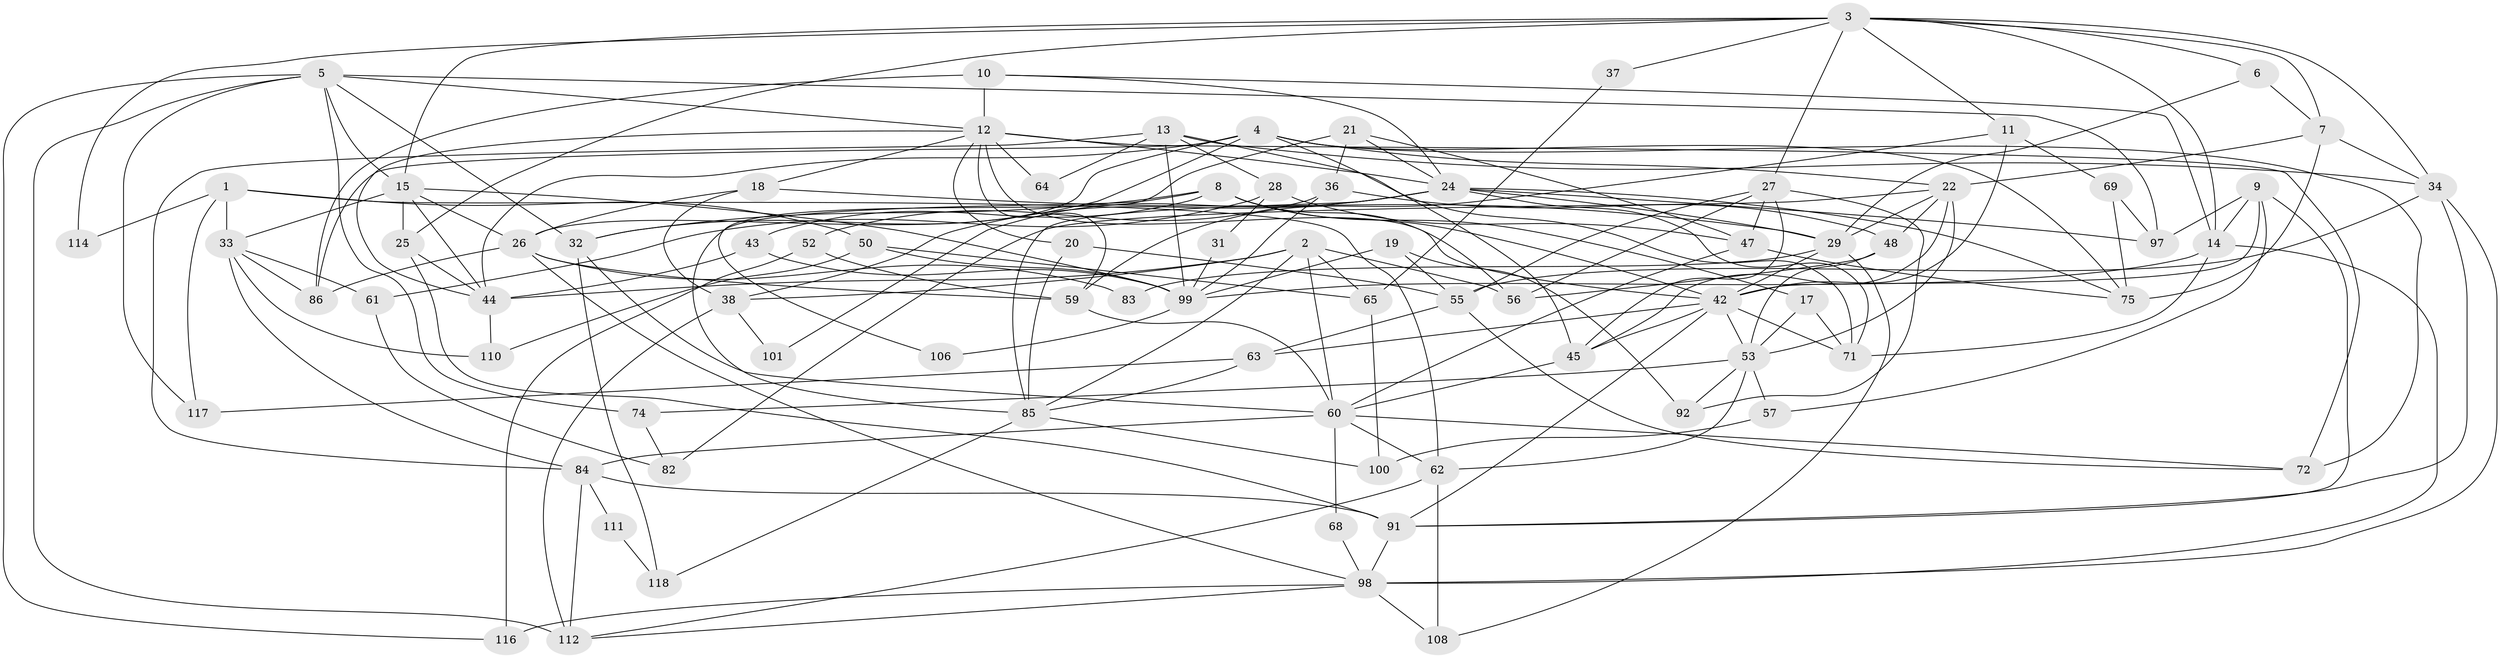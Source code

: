 // original degree distribution, {5: 0.2, 4: 0.30833333333333335, 7: 0.016666666666666666, 3: 0.25833333333333336, 6: 0.058333333333333334, 2: 0.125, 9: 0.008333333333333333, 8: 0.025}
// Generated by graph-tools (version 1.1) at 2025/11/02/27/25 16:11:17]
// undirected, 80 vertices, 192 edges
graph export_dot {
graph [start="1"]
  node [color=gray90,style=filled];
  1;
  2 [super="+46"];
  3 [super="+40"];
  4 [super="+93"];
  5 [super="+113"];
  6;
  7;
  8 [super="+30"];
  9 [super="+94"];
  10 [super="+120"];
  11 [super="+103"];
  12 [super="+119"];
  13 [super="+16"];
  14 [super="+35"];
  15 [super="+23"];
  17 [super="+41"];
  18;
  19;
  20;
  21;
  22 [super="+49"];
  24 [super="+77"];
  25 [super="+66"];
  26 [super="+39"];
  27 [super="+78"];
  28;
  29 [super="+73"];
  31;
  32;
  33 [super="+87"];
  34 [super="+54"];
  36 [super="+109"];
  37;
  38 [super="+67"];
  42 [super="+96"];
  43;
  44 [super="+58"];
  45 [super="+51"];
  47;
  48 [super="+81"];
  50;
  52;
  53 [super="+79"];
  55 [super="+76"];
  56;
  57;
  59 [super="+70"];
  60 [super="+80"];
  61 [super="+105"];
  62 [super="+95"];
  63;
  64;
  65;
  68;
  69;
  71 [super="+88"];
  72;
  74;
  75 [super="+104"];
  82;
  83;
  84 [super="+90"];
  85 [super="+89"];
  86;
  91 [super="+102"];
  92;
  97;
  98 [super="+115"];
  99 [super="+107"];
  100;
  101;
  106;
  108;
  110;
  111;
  112;
  114;
  116;
  117;
  118;
  1 -- 33;
  1 -- 50;
  1 -- 114;
  1 -- 117;
  1 -- 62;
  2 -- 60;
  2 -- 65;
  2 -- 56;
  2 -- 44;
  2 -- 38;
  2 -- 85;
  3 -- 6;
  3 -- 34;
  3 -- 114;
  3 -- 37;
  3 -- 7;
  3 -- 25;
  3 -- 27;
  3 -- 14;
  3 -- 15;
  3 -- 11;
  4 -- 86;
  4 -- 22;
  4 -- 26;
  4 -- 45;
  4 -- 32;
  4 -- 72;
  4 -- 75;
  4 -- 44;
  5 -- 74;
  5 -- 32;
  5 -- 97 [weight=2];
  5 -- 112;
  5 -- 117;
  5 -- 116;
  5 -- 15;
  5 -- 12;
  6 -- 29;
  6 -- 7;
  7 -- 34 [weight=2];
  7 -- 22;
  7 -- 75;
  8 -- 85;
  8 -- 56;
  8 -- 32;
  8 -- 43;
  8 -- 17;
  8 -- 42;
  9 -- 91;
  9 -- 42;
  9 -- 97;
  9 -- 14;
  9 -- 57;
  10 -- 86;
  10 -- 24;
  10 -- 12 [weight=2];
  10 -- 14;
  11 -- 42;
  11 -- 59;
  11 -- 69;
  12 -- 44;
  12 -- 18;
  12 -- 72;
  12 -- 64;
  12 -- 42;
  12 -- 20;
  12 -- 24;
  12 -- 59;
  13 -- 99;
  13 -- 71;
  13 -- 64;
  13 -- 34;
  13 -- 84;
  13 -- 28;
  14 -- 98;
  14 -- 71;
  14 -- 99;
  15 -- 33;
  15 -- 44;
  15 -- 25;
  15 -- 99;
  15 -- 26;
  17 -- 71;
  17 -- 53;
  18 -- 29;
  18 -- 26;
  18 -- 38;
  19 -- 55;
  19 -- 92;
  19 -- 99;
  20 -- 85;
  20 -- 55;
  21 -- 47;
  21 -- 106;
  21 -- 24;
  21 -- 36;
  22 -- 82;
  22 -- 48;
  22 -- 29;
  22 -- 45;
  22 -- 53;
  24 -- 38 [weight=2];
  24 -- 97;
  24 -- 101;
  24 -- 29;
  24 -- 75;
  24 -- 85;
  24 -- 71;
  25 -- 44 [weight=2];
  25 -- 91;
  26 -- 59;
  26 -- 98;
  26 -- 83;
  26 -- 86;
  27 -- 47;
  27 -- 45;
  27 -- 56;
  27 -- 92;
  27 -- 55;
  28 -- 61 [weight=2];
  28 -- 31;
  28 -- 47;
  29 -- 42;
  29 -- 108;
  29 -- 83;
  31 -- 99;
  32 -- 60;
  32 -- 118;
  33 -- 86;
  33 -- 61 [weight=2];
  33 -- 84;
  33 -- 110;
  34 -- 55;
  34 -- 91;
  34 -- 98;
  36 -- 48;
  36 -- 99;
  36 -- 52;
  37 -- 65;
  38 -- 101;
  38 -- 112;
  42 -- 53;
  42 -- 71;
  42 -- 91;
  42 -- 45;
  42 -- 63;
  43 -- 44;
  43 -- 99;
  44 -- 110;
  45 -- 60;
  47 -- 75;
  47 -- 60;
  48 -- 56;
  48 -- 53;
  50 -- 99;
  50 -- 65;
  50 -- 110;
  52 -- 59;
  52 -- 116;
  53 -- 74;
  53 -- 92;
  53 -- 57;
  53 -- 62;
  55 -- 72;
  55 -- 63;
  57 -- 100;
  59 -- 60;
  60 -- 68;
  60 -- 84;
  60 -- 72;
  60 -- 62;
  61 -- 82;
  62 -- 112;
  62 -- 108;
  63 -- 117;
  63 -- 85;
  65 -- 100;
  68 -- 98;
  69 -- 75;
  69 -- 97;
  74 -- 82;
  84 -- 91;
  84 -- 112;
  84 -- 111;
  85 -- 100;
  85 -- 118;
  91 -- 98;
  98 -- 112;
  98 -- 108;
  98 -- 116;
  99 -- 106;
  111 -- 118;
}
